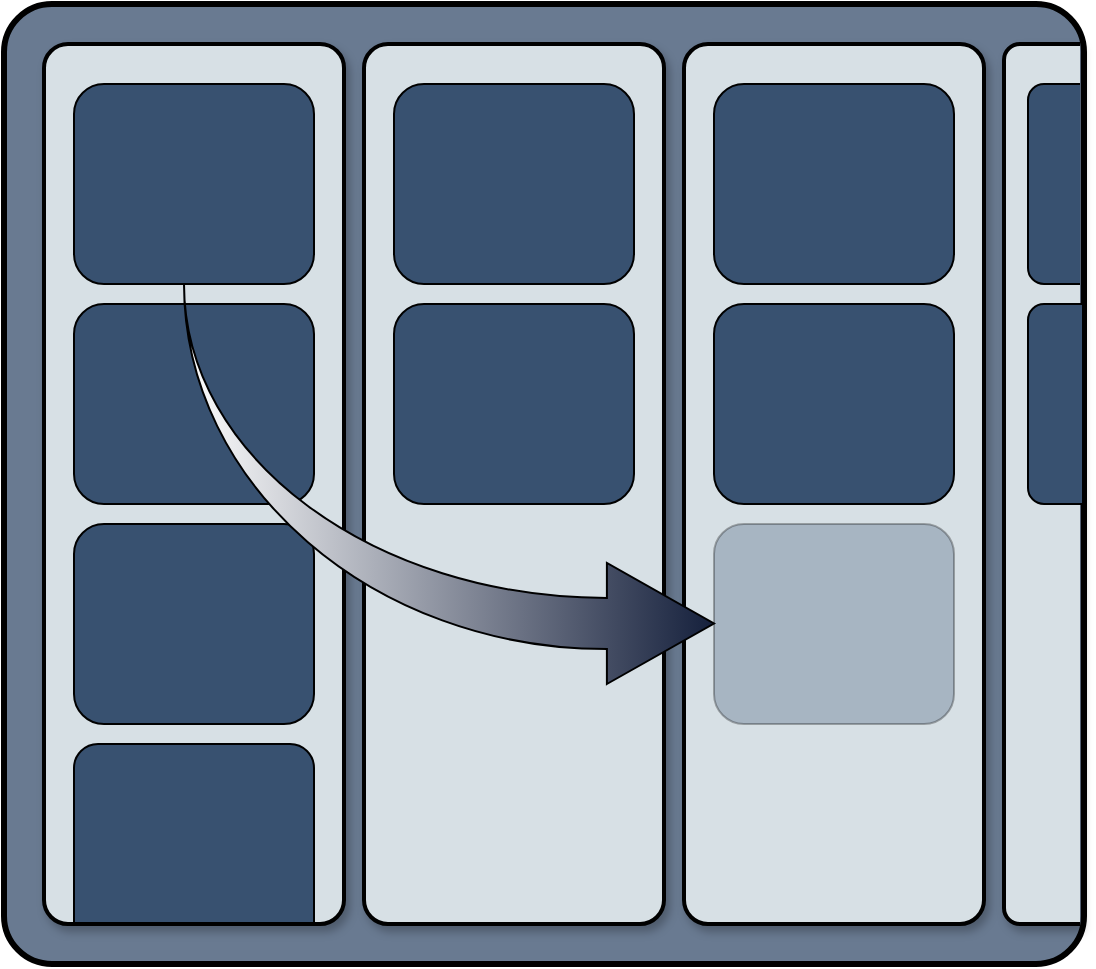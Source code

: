 <mxfile version="24.2.1" type="device">
  <diagram name="Page-1" id="j3bJ796ipqwLlpyQ7kwF">
    <mxGraphModel dx="1103" dy="594" grid="1" gridSize="10" guides="1" tooltips="1" connect="1" arrows="1" fold="1" page="1" pageScale="1" pageWidth="827" pageHeight="1169" math="0" shadow="0">
      <root>
        <mxCell id="0" />
        <mxCell id="1" parent="0" />
        <mxCell id="htj9lrFPSWlIHF2Fdgeb-1" value="" style="rounded=1;whiteSpace=wrap;html=1;perimeterSpacing=0;arcSize=5;fillColor=#697a91;strokeColor=default;strokeWidth=3;" vertex="1" parent="1">
          <mxGeometry x="140" y="130" width="540" height="480" as="geometry" />
        </mxCell>
        <mxCell id="htj9lrFPSWlIHF2Fdgeb-2" value="" style="rounded=1;whiteSpace=wrap;html=1;fillColor=#d7e0e5;strokeColor=default;arcSize=8;strokeWidth=2;fillStyle=solid;gradientColor=none;shadow=1;" vertex="1" parent="1">
          <mxGeometry x="160" y="150" width="150" height="440" as="geometry" />
        </mxCell>
        <mxCell id="htj9lrFPSWlIHF2Fdgeb-3" value="" style="rounded=1;whiteSpace=wrap;html=1;fillColor=#D7E0E5;strokeColor=default;arcSize=8;strokeWidth=2;shadow=1;fillStyle=solid;" vertex="1" parent="1">
          <mxGeometry x="320" y="150" width="150" height="440" as="geometry" />
        </mxCell>
        <mxCell id="htj9lrFPSWlIHF2Fdgeb-4" value="" style="rounded=1;whiteSpace=wrap;html=1;fillColor=#D7E0E5;strokeColor=default;arcSize=8;strokeWidth=2;shadow=1;shadowBlur=2;" vertex="1" parent="1">
          <mxGeometry x="480" y="150" width="150" height="440" as="geometry" />
        </mxCell>
        <mxCell id="htj9lrFPSWlIHF2Fdgeb-5" value="" style="rounded=1;whiteSpace=wrap;html=1;fillStyle=solid;fillColor=#385170;strokeColor=default;fontColor=#000000;" vertex="1" parent="1">
          <mxGeometry x="175" y="170" width="120" height="100" as="geometry" />
        </mxCell>
        <mxCell id="htj9lrFPSWlIHF2Fdgeb-9" value="" style="rounded=1;whiteSpace=wrap;html=1;fillColor=#385170;fontColor=#ffffff;strokeColor=default;" vertex="1" parent="1">
          <mxGeometry x="495" y="170" width="120" height="100" as="geometry" />
        </mxCell>
        <mxCell id="htj9lrFPSWlIHF2Fdgeb-10" value="" style="rounded=1;whiteSpace=wrap;html=1;fillColor=#385170;fontColor=#ffffff;strokeColor=default;" vertex="1" parent="1">
          <mxGeometry x="335" y="170" width="120" height="100" as="geometry" />
        </mxCell>
        <mxCell id="htj9lrFPSWlIHF2Fdgeb-27" value="" style="rounded=1;whiteSpace=wrap;html=1;fillColor=#385170;strokeColor=default;fontColor=#000000;gradientColor=none;opacity=30;" vertex="1" parent="1">
          <mxGeometry x="495" y="390" width="120" height="100" as="geometry" />
        </mxCell>
        <mxCell id="htj9lrFPSWlIHF2Fdgeb-40" value="" style="verticalLabelPosition=bottom;verticalAlign=top;html=1;shape=mxgraph.basic.rect;fillColor2=none;strokeWidth=2;size=8;indent=5;top=1;topLeftStyle=rounded;bottomLeftStyle=rounded;fillColor=#d7e0e5;strokeColor=default;right=0;shadow=1;" vertex="1" parent="1">
          <mxGeometry x="640" y="150" width="38" height="440" as="geometry" />
        </mxCell>
        <mxCell id="htj9lrFPSWlIHF2Fdgeb-41" value="" style="verticalLabelPosition=bottom;verticalAlign=top;html=1;shape=mxgraph.basic.rect;fillColor2=none;strokeWidth=1;size=12;indent=5;topLeftStyle=rounded;topRightStyle=rounded;fillColor=#385170;strokeColor=default;fontColor=#000000;bottom=0;" vertex="1" parent="1">
          <mxGeometry x="175" y="500" width="120" height="89" as="geometry" />
        </mxCell>
        <mxCell id="htj9lrFPSWlIHF2Fdgeb-54" value="" style="verticalLabelPosition=bottom;verticalAlign=top;html=1;shape=mxgraph.basic.rect;fillColor2=none;strokeWidth=1;size=8;indent=5;top=1;topLeftStyle=rounded;bottomLeftStyle=rounded;fillColor=#385170;strokeColor=default;fontColor=#ffffff;right=0;" vertex="1" parent="1">
          <mxGeometry x="652" y="170" width="26" height="100" as="geometry" />
        </mxCell>
        <mxCell id="htj9lrFPSWlIHF2Fdgeb-57" value="" style="rounded=1;whiteSpace=wrap;html=1;fillStyle=solid;fillColor=#385170;strokeColor=default;fontColor=#000000;" vertex="1" parent="1">
          <mxGeometry x="175" y="280" width="120" height="100" as="geometry" />
        </mxCell>
        <mxCell id="htj9lrFPSWlIHF2Fdgeb-58" value="" style="rounded=1;whiteSpace=wrap;html=1;fillStyle=solid;fillColor=#385170;strokeColor=default;fontColor=#000000;" vertex="1" parent="1">
          <mxGeometry x="175" y="390" width="120" height="100" as="geometry" />
        </mxCell>
        <mxCell id="htj9lrFPSWlIHF2Fdgeb-59" value="" style="rounded=1;whiteSpace=wrap;html=1;fillColor=#385170;fontColor=#ffffff;strokeColor=default;" vertex="1" parent="1">
          <mxGeometry x="335" y="280" width="120" height="100" as="geometry" />
        </mxCell>
        <mxCell id="htj9lrFPSWlIHF2Fdgeb-20" value="" style="html=1;shadow=0;dashed=0;align=center;verticalAlign=middle;shape=mxgraph.arrows2.jumpInArrow;dy=12.8;dx=53.55;arrowHead=60.5;flipV=1;flipH=0;fillColor=#FFFFFF;strokeColor=#000000;gradientColor=#15203c;gradientDirection=east;" vertex="1" parent="1">
          <mxGeometry x="230" y="270" width="265" height="200" as="geometry" />
        </mxCell>
        <mxCell id="htj9lrFPSWlIHF2Fdgeb-60" value="" style="rounded=1;whiteSpace=wrap;html=1;fillColor=#385170;fontColor=#ffffff;strokeColor=default;" vertex="1" parent="1">
          <mxGeometry x="495" y="280" width="120" height="100" as="geometry" />
        </mxCell>
        <mxCell id="htj9lrFPSWlIHF2Fdgeb-61" value="" style="verticalLabelPosition=bottom;verticalAlign=top;html=1;shape=mxgraph.basic.rect;fillColor2=none;strokeWidth=1;size=8;indent=5;top=1;topLeftStyle=rounded;bottomLeftStyle=rounded;fillColor=#385170;strokeColor=default;fontColor=#ffffff;right=0;" vertex="1" parent="1">
          <mxGeometry x="652" y="280" width="27" height="100" as="geometry" />
        </mxCell>
      </root>
    </mxGraphModel>
  </diagram>
</mxfile>
